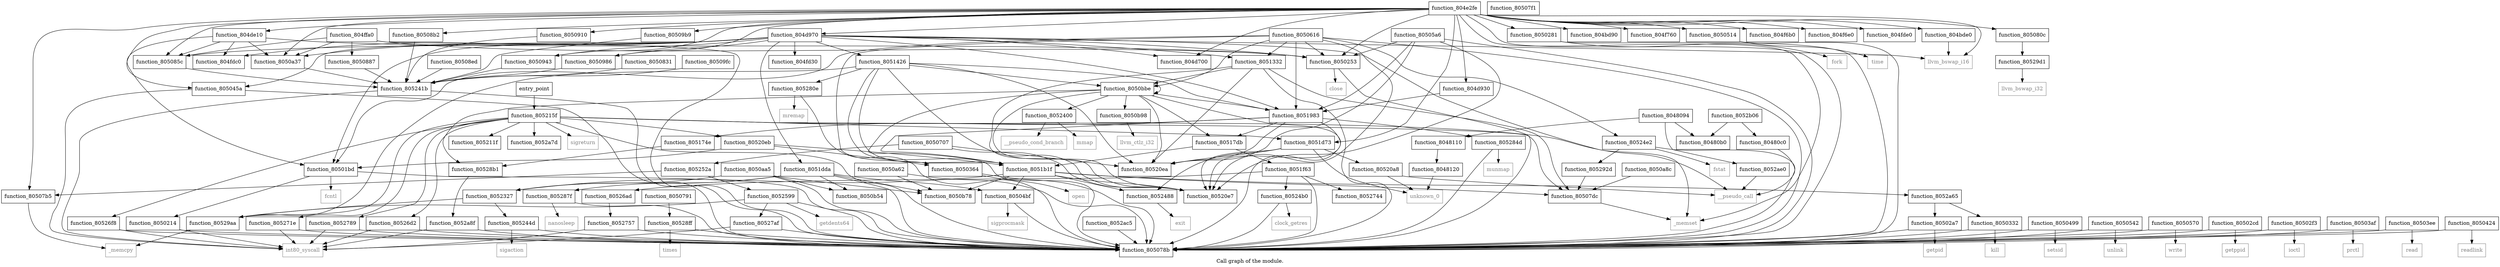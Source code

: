 digraph "Call graph of the module." {
  label="Call graph of the module.";
  node [shape=record];

  Node_function_8050424 [label="{function_8050424}"];
  Node_function_8050b98 [label="{function_8050b98}"];
  Node_function_805085c [label="{function_805085c}"];
  Node_function_8050bbe [label="{function_8050bbe}"];
  Node_function_805045a [label="{function_805045a}"];
  Node_function_8050499 [label="{function_8050499}"];
  Node_function_80504bf [label="{function_80504bf}"];
  Node_function_8050514 [label="{function_8050514}"];
  Node_function_80520a8 [label="{function_80520a8}"];
  Node_function_8050542 [label="{function_8050542}"];
  Node_function_8050570 [label="{function_8050570}"];
  Node_function_80505a6 [label="{function_80505a6}"];
  Node_function_80520ea [label="{function_80520ea}"];
  Node_function_8050616 [label="{function_8050616}"];
  Node_function_8050a37 [label="{function_8050a37}"];
  Node_function_80507f1 [label="{function_80507f1}"];
  Node_function_8050887 [label="{function_8050887}"];
  Node_function_8050a62 [label="{function_8050a62}"];
  Node_function_8050707 [label="{function_8050707}"];
  Node_function_805078b [label="{function_805078b}"];
  Node_function_80508b2 [label="{function_80508b2}"];
  Node_function_8051dda [label="{function_8051dda}"];
  Node_function_80520e7 [label="{function_80520e7}"];
  Node_function_805080c [label="{function_805080c}"];
  Node_function_8050a8c [label="{function_8050a8c}"];
  Node_function_8051332 [label="{function_8051332}"];
  Node_function_80508ed [label="{function_80508ed}"];
  Node_function_8051426 [label="{function_8051426}"];
  Node_function_805174e [label="{function_805174e}"];
  Node_function_8050910 [label="{function_8050910}"];
  Node_function_8050791 [label="{function_8050791}"];
  Node_function_8050943 [label="{function_8050943}"];
  Node_function_8050aa5 [label="{function_8050aa5}"];
  Node_function_8051f63 [label="{function_8051f63}"];
  Node_function_80507b5 [label="{function_80507b5}"];
  Node_function_80517db [label="{function_80517db}"];
  Node_function_8050986 [label="{function_8050986}"];
  Node_function_80509b9 [label="{function_80509b9}"];
  Node_function_8051983 [label="{function_8051983}"];
  Node_function_8051b1f [label="{function_8051b1f}"];
  Node_function_80520eb [label="{function_80520eb}"];
  Node_function_80507dc [label="{function_80507dc}"];
  Node_function_8050b54 [label="{function_8050b54}"];
  Node_function_8050831 [label="{function_8050831}"];
  Node_function_805211f [label="{function_805211f}"];
  Node_function_8051d73 [label="{function_8051d73}"];
  Node_function_80509fc [label="{function_80509fc}"];
  Node_read [color="gray50", fontcolor="gray50", label="{read}"];
  Node_function_805215f [label="{function_805215f}"];
  Node_function_8052327 [label="{function_8052327}"];
  Node_function_8052400 [label="{function_8052400}"];
  Node_function_805241b [label="{function_805241b}"];
  Node_function_805244d [label="{function_805244d}"];
  Node_function_8052488 [label="{function_8052488}"];
  Node_function_80524b0 [label="{function_80524b0}"];
  Node_function_80524e2 [label="{function_80524e2}"];
  Node_function_805252a [label="{function_805252a}"];
  Node_function_8052599 [label="{function_8052599}"];
  Node_function_80526ad [label="{function_80526ad}"];
  Node_function_80526d2 [label="{function_80526d2}"];
  Node_function_80526f8 [label="{function_80526f8}"];
  Node_function_805271e [label="{function_805271e}"];
  Node_function_8052744 [label="{function_8052744}"];
  Node_function_8052757 [label="{function_8052757}"];
  Node_function_8052789 [label="{function_8052789}"];
  Node_function_80527af [label="{function_80527af}"];
  Node_function_805280e [label="{function_805280e}"];
  Node_function_805284d [label="{function_805284d}"];
  Node_function_805287f [label="{function_805287f}"];
  Node_function_80528b1 [label="{function_80528b1}"];
  Node_function_80528ff [label="{function_80528ff}"];
  Node_function_805292d [label="{function_805292d}"];
  Node_function_80529aa [label="{function_80529aa}"];
  Node_function_80529d1 [label="{function_80529d1}"];
  Node_function_8052a65 [label="{function_8052a65}"];
  Node_function_8052a7d [label="{function_8052a7d}"];
  Node_function_8052a8f [label="{function_8052a8f}"];
  Node_function_8052ac5 [label="{function_8052ac5}"];
  Node_function_8052ae0 [label="{function_8052ae0}"];
  Node_function_8052b06 [label="{function_8052b06}"];
  Node_llvm_ctlz_i32 [color="gray50", fontcolor="gray50", label="{llvm_ctlz_i32}"];
  Node_llvm_bswap_i32 [color="gray50", fontcolor="gray50", label="{llvm_bswap_i32}"];
  Node__memset [color="gray50", fontcolor="gray50", label="{_memset}"];
  Node__memcpy [color="gray50", fontcolor="gray50", label="{_memcpy}"];
  Node_llvm_bswap_i16 [color="gray50", fontcolor="gray50", label="{llvm_bswap_i16}"];
  Node_unknown_0 [color="gray50", fontcolor="gray50", label="{unknown_0}"];
  Node_fcntl [color="gray50", fontcolor="gray50", label="{fcntl}"];
  Node_int80_syscall [color="gray50", fontcolor="gray50", label="{int80_syscall}"];
  Node_close [color="gray50", fontcolor="gray50", label="{close}"];
  Node_fork [color="gray50", fontcolor="gray50", label="{fork}"];
  Node_getpid [color="gray50", fontcolor="gray50", label="{getpid}"];
  Node_getppid [color="gray50", fontcolor="gray50", label="{getppid}"];
  Node_ioctl [color="gray50", fontcolor="gray50", label="{ioctl}"];
  Node_kill [color="gray50", fontcolor="gray50", label="{kill}"];
  Node_open [color="gray50", fontcolor="gray50", label="{open}"];
  Node_prctl [color="gray50", fontcolor="gray50", label="{prctl}"];
  Node_readlink [color="gray50", fontcolor="gray50", label="{readlink}"];
  Node_setsid [color="gray50", fontcolor="gray50", label="{setsid}"];
  Node_sigprocmask [color="gray50", fontcolor="gray50", label="{sigprocmask}"];
  Node_time [color="gray50", fontcolor="gray50", label="{time}"];
  Node_unlink [color="gray50", fontcolor="gray50", label="{unlink}"];
  Node_write [color="gray50", fontcolor="gray50", label="{write}"];
  Node_sigreturn [color="gray50", fontcolor="gray50", label="{sigreturn}"];
  Node_mmap [color="gray50", fontcolor="gray50", label="{mmap}"];
  Node_sigaction [color="gray50", fontcolor="gray50", label="{sigaction}"];
  Node_exit [color="gray50", fontcolor="gray50", label="{exit}"];
  Node_clock_getres [color="gray50", fontcolor="gray50", label="{clock_getres}"];
  Node_fstat [color="gray50", fontcolor="gray50", label="{fstat}"];
  Node_getdents64 [color="gray50", fontcolor="gray50", label="{getdents64}"];
  Node_mremap [color="gray50", fontcolor="gray50", label="{mremap}"];
  Node_munmap [color="gray50", fontcolor="gray50", label="{munmap}"];
  Node_nanosleep [color="gray50", fontcolor="gray50", label="{nanosleep}"];
  Node_times [color="gray50", fontcolor="gray50", label="{times}"];
  Node_function_8050b78 [label="{function_8050b78}"];
  Node___pseudo_call [color="gray50", fontcolor="gray50", label="{__pseudo_call}"];
  Node___pseudo_cond_branch [color="gray50", fontcolor="gray50", label="{__pseudo_cond_branch}"];
  Node_function_8048094 [label="{function_8048094}"];
  Node_function_80480b0 [label="{function_80480b0}"];
  Node_function_80480c0 [label="{function_80480c0}"];
  Node_function_8048110 [label="{function_8048110}"];
  Node_function_8048120 [label="{function_8048120}"];
  Node_entry_point [label="{entry_point}"];
  Node_function_804bd90 [label="{function_804bd90}"];
  Node_function_804f760 [label="{function_804f760}"];
  Node_function_804bde0 [label="{function_804bde0}"];
  Node_function_804d700 [label="{function_804d700}"];
  Node_function_804d930 [label="{function_804d930}"];
  Node_function_804d970 [label="{function_804d970}"];
  Node_function_804de10 [label="{function_804de10}"];
  Node_function_804e2fe [label="{function_804e2fe}"];
  Node_function_804f6b0 [label="{function_804f6b0}"];
  Node_function_804f6e0 [label="{function_804f6e0}"];
  Node_function_804fd30 [label="{function_804fd30}"];
  Node_function_804fdc0 [label="{function_804fdc0}"];
  Node_function_804fde0 [label="{function_804fde0}"];
  Node_function_804ffa0 [label="{function_804ffa0}"];
  Node_function_80501bd [label="{function_80501bd}"];
  Node_function_8050214 [label="{function_8050214}"];
  Node_function_8050253 [label="{function_8050253}"];
  Node_function_8050281 [label="{function_8050281}"];
  Node_function_80502a7 [label="{function_80502a7}"];
  Node_function_80502cd [label="{function_80502cd}"];
  Node_function_80502f3 [label="{function_80502f3}"];
  Node_function_8050332 [label="{function_8050332}"];
  Node_function_8050364 [label="{function_8050364}"];
  Node_function_80503af [label="{function_80503af}"];
  Node_function_80503ee [label="{function_80503ee}"];
  Node_function_8050424 -> Node_function_805078b;
  Node_function_8050424 -> Node_readlink;
  Node_function_8050b98 -> Node_llvm_ctlz_i32;
  Node_function_805085c -> Node_function_805241b;
  Node_function_8050bbe -> Node_function_8050b98;
  Node_function_8050bbe -> Node_function_8050bbe;
  Node_function_8050bbe -> Node_function_80520ea;
  Node_function_8050bbe -> Node_function_805078b;
  Node_function_8050bbe -> Node_function_80520e7;
  Node_function_8050bbe -> Node_function_80517db;
  Node_function_8050bbe -> Node_function_8051983;
  Node_function_8050bbe -> Node_function_8051b1f;
  Node_function_8050bbe -> Node_function_8052400;
  Node_function_8050bbe -> Node_function_80528b1;
  Node_function_805045a -> Node_function_805078b;
  Node_function_805045a -> Node_int80_syscall;
  Node_function_8050499 -> Node_function_805078b;
  Node_function_8050499 -> Node_setsid;
  Node_function_80504bf -> Node_function_805078b;
  Node_function_80504bf -> Node_sigprocmask;
  Node_function_8050514 -> Node_function_805078b;
  Node_function_8050514 -> Node_time;
  Node_function_80520a8 -> Node_unknown_0;
  Node_function_80520a8 -> Node___pseudo_call;
  Node_function_8050542 -> Node_function_805078b;
  Node_function_8050542 -> Node_unlink;
  Node_function_8050570 -> Node_function_805078b;
  Node_function_8050570 -> Node_write;
  Node_function_80505a6 -> Node_function_80520ea;
  Node_function_80505a6 -> Node_function_805078b;
  Node_function_80505a6 -> Node_function_80520e7;
  Node_function_80505a6 -> Node_function_8051983;
  Node_function_80505a6 -> Node_function_8050253;
  Node_function_8050616 -> Node_function_8050bbe;
  Node_function_8050616 -> Node_function_805078b;
  Node_function_8050616 -> Node_function_80520e7;
  Node_function_8050616 -> Node_function_8051332;
  Node_function_8050616 -> Node_function_8051983;
  Node_function_8050616 -> Node_function_80524e2;
  Node_function_8050616 -> Node_function_80501bd;
  Node_function_8050616 -> Node_function_8050253;
  Node_function_8050616 -> Node_function_8050364;
  Node_function_8050a37 -> Node_function_805241b;
  Node_function_8050887 -> Node_function_805241b;
  Node_function_8050a62 -> Node_function_805078b;
  Node_function_8050a62 -> Node_function_8050b78;
  Node_function_8050707 -> Node_function_80520ea;
  Node_function_8050707 -> Node_function_80520e7;
  Node_function_8050707 -> Node_function_805252a;
  Node_function_80508b2 -> Node_function_805241b;
  Node_function_8051dda -> Node_function_80504bf;
  Node_function_8051dda -> Node_function_805078b;
  Node_function_8051dda -> Node_function_8050b54;
  Node_function_8051dda -> Node_function_8052327;
  Node_function_8051dda -> Node_function_805287f;
  Node_function_8051dda -> Node_function_8050b78;
  Node_function_805080c -> Node_function_80529d1;
  Node_function_8050a8c -> Node_function_80507dc;
  Node_function_8051332 -> Node_function_8050bbe;
  Node_function_8051332 -> Node_function_80520ea;
  Node_function_8051332 -> Node_function_805078b;
  Node_function_8051332 -> Node_function_80520e7;
  Node_function_8051332 -> Node_function_80507dc;
  Node_function_80508ed -> Node_function_805241b;
  Node_function_8051426 -> Node_function_8050bbe;
  Node_function_8051426 -> Node_function_80520ea;
  Node_function_8051426 -> Node_function_805078b;
  Node_function_8051426 -> Node_function_80520e7;
  Node_function_8051426 -> Node_function_8051983;
  Node_function_8051426 -> Node_function_8051b1f;
  Node_function_8051426 -> Node_function_805280e;
  Node_function_8051426 -> Node_function_80529aa;
  Node_function_805174e -> Node_function_80528b1;
  Node_function_8050910 -> Node_function_805241b;
  Node_function_8050791 -> Node_function_80528ff;
  Node_function_8050943 -> Node_function_805241b;
  Node_function_8050aa5 -> Node_function_805078b;
  Node_function_8050aa5 -> Node_function_8050b54;
  Node_function_8050aa5 -> Node_function_8052327;
  Node_function_8050aa5 -> Node_function_8050b78;
  Node_function_8051f63 -> Node_function_805078b;
  Node_function_8051f63 -> Node_function_80524b0;
  Node_function_8051f63 -> Node_function_80526ad;
  Node_function_8051f63 -> Node_function_8052744;
  Node_function_80507b5 -> Node__memcpy;
  Node_function_80517db -> Node_function_8051f63;
  Node_function_80517db -> Node_function_8051b1f;
  Node_function_8050986 -> Node_function_805241b;
  Node_function_80509b9 -> Node_function_805241b;
  Node_function_8051983 -> Node_function_80520ea;
  Node_function_8051983 -> Node_function_80520e7;
  Node_function_8051983 -> Node_function_805174e;
  Node_function_8051983 -> Node_function_80517db;
  Node_function_8051983 -> Node_function_8051b1f;
  Node_function_8051983 -> Node_function_805284d;
  Node_function_8051b1f -> Node_function_80504bf;
  Node_function_8051b1f -> Node_function_80520e7;
  Node_function_8051b1f -> Node_function_80507dc;
  Node_function_8051b1f -> Node_function_8052327;
  Node_function_8051b1f -> Node_function_8052488;
  Node_function_8051b1f -> Node_function_8052a65;
  Node_function_8051b1f -> Node_function_8050b78;
  Node_function_80520eb -> Node_function_8051b1f;
  Node_function_80520eb -> Node_function_80501bd;
  Node_function_80520eb -> Node_function_8050364;
  Node_function_80507dc -> Node__memset;
  Node_function_8050831 -> Node_function_805241b;
  Node_function_8051d73 -> Node_function_80520a8;
  Node_function_8051d73 -> Node_function_80520ea;
  Node_function_8051d73 -> Node_function_80520e7;
  Node_function_8051d73 -> Node_function_8052488;
  Node_function_8051d73 -> Node_unknown_0;
  Node_function_80509fc -> Node_function_805241b;
  Node_function_805215f -> Node_function_805078b;
  Node_function_805215f -> Node_function_80520eb;
  Node_function_805215f -> Node_function_80507dc;
  Node_function_805215f -> Node_function_805211f;
  Node_function_805215f -> Node_function_8051d73;
  Node_function_805215f -> Node_function_80526d2;
  Node_function_805215f -> Node_function_80526f8;
  Node_function_805215f -> Node_function_805271e;
  Node_function_805215f -> Node_function_8052789;
  Node_function_805215f -> Node_function_80529aa;
  Node_function_805215f -> Node_function_8052a7d;
  Node_function_805215f -> Node_sigreturn;
  Node_function_805215f -> Node___pseudo_call;
  Node_function_8052327 -> Node_function_805244d;
  Node_function_8052327 -> Node_function_80529aa;
  Node_function_8052400 -> Node_mmap;
  Node_function_8052400 -> Node___pseudo_cond_branch;
  Node_function_805241b -> Node_function_805078b;
  Node_function_805241b -> Node_int80_syscall;
  Node_function_805244d -> Node_function_805078b;
  Node_function_805244d -> Node_sigaction;
  Node_function_8052488 -> Node_exit;
  Node_function_80524b0 -> Node_function_805078b;
  Node_function_80524b0 -> Node_clock_getres;
  Node_function_80524e2 -> Node_function_805078b;
  Node_function_80524e2 -> Node_function_805292d;
  Node_function_80524e2 -> Node_fstat;
  Node_function_805252a -> Node_function_80507b5;
  Node_function_805252a -> Node_function_8052599;
  Node_function_8052599 -> Node_function_805078b;
  Node_function_8052599 -> Node_function_80527af;
  Node_function_8052599 -> Node_function_80529aa;
  Node_function_8052599 -> Node_getdents64;
  Node_function_80526ad -> Node_function_8052757;
  Node_function_80526d2 -> Node_function_805078b;
  Node_function_80526d2 -> Node_int80_syscall;
  Node_function_80526f8 -> Node_function_805078b;
  Node_function_80526f8 -> Node_int80_syscall;
  Node_function_805271e -> Node_function_805078b;
  Node_function_805271e -> Node_int80_syscall;
  Node_function_8052757 -> Node_function_805078b;
  Node_function_8052757 -> Node_int80_syscall;
  Node_function_8052789 -> Node_function_805078b;
  Node_function_8052789 -> Node_int80_syscall;
  Node_function_80527af -> Node_function_805078b;
  Node_function_80527af -> Node_int80_syscall;
  Node_function_805280e -> Node_function_805078b;
  Node_function_805280e -> Node_mremap;
  Node_function_805284d -> Node_function_805078b;
  Node_function_805284d -> Node_munmap;
  Node_function_805287f -> Node_function_805078b;
  Node_function_805287f -> Node_nanosleep;
  Node_function_80528b1 -> Node_function_8052a8f;
  Node_function_80528ff -> Node_function_805078b;
  Node_function_80528ff -> Node_times;
  Node_function_805292d -> Node_function_80507dc;
  Node_function_80529aa -> Node__memcpy;
  Node_function_80529d1 -> Node_llvm_bswap_i32;
  Node_function_8052a65 -> Node_function_80502a7;
  Node_function_8052a65 -> Node_function_8050332;
  Node_function_8052a8f -> Node_function_805078b;
  Node_function_8052a8f -> Node_int80_syscall;
  Node_function_8052ac5 -> Node_function_805078b;
  Node_function_8052ae0 -> Node___pseudo_call;
  Node_function_8052b06 -> Node_function_80480b0;
  Node_function_8052b06 -> Node_function_80480c0;
  Node_function_8048094 -> Node_function_8052ae0;
  Node_function_8048094 -> Node_function_80480b0;
  Node_function_8048094 -> Node_function_8048110;
  Node_function_80480c0 -> Node___pseudo_call;
  Node_function_8048110 -> Node_function_8048120;
  Node_function_8048120 -> Node_unknown_0;
  Node_entry_point -> Node_function_805215f;
  Node_function_804bde0 -> Node_llvm_bswap_i16;
  Node_function_804d930 -> Node_function_8051983;
  Node_function_804d970 -> Node_function_805085c;
  Node_function_804d970 -> Node_function_805045a;
  Node_function_804d970 -> Node_function_8050a37;
  Node_function_804d970 -> Node_function_8051dda;
  Node_function_804d970 -> Node_function_8051332;
  Node_function_804d970 -> Node_function_8051426;
  Node_function_804d970 -> Node_function_8050943;
  Node_function_804d970 -> Node_function_8050986;
  Node_function_804d970 -> Node_function_8051983;
  Node_function_804d970 -> Node__memset;
  Node_function_804d970 -> Node_llvm_bswap_i16;
  Node_function_804d970 -> Node_function_804d700;
  Node_function_804d970 -> Node_function_804fd30;
  Node_function_804d970 -> Node_function_804fdc0;
  Node_function_804d970 -> Node_function_80501bd;
  Node_function_804d970 -> Node_function_8050253;
  Node_function_804de10 -> Node_function_805085c;
  Node_function_804de10 -> Node_function_8050a37;
  Node_function_804de10 -> Node_function_804fdc0;
  Node_function_804de10 -> Node_function_80501bd;
  Node_function_804de10 -> Node_function_8050253;
  Node_function_804e2fe -> Node_function_805085c;
  Node_function_804e2fe -> Node_function_805045a;
  Node_function_804e2fe -> Node_function_8050514;
  Node_function_804e2fe -> Node_function_8050a37;
  Node_function_804e2fe -> Node_function_805078b;
  Node_function_804e2fe -> Node_function_80508b2;
  Node_function_804e2fe -> Node_function_805080c;
  Node_function_804e2fe -> Node_function_8050910;
  Node_function_804e2fe -> Node_function_8050943;
  Node_function_804e2fe -> Node_function_80507b5;
  Node_function_804e2fe -> Node_function_8050986;
  Node_function_804e2fe -> Node_function_80509b9;
  Node_function_804e2fe -> Node_function_8051d73;
  Node_function_804e2fe -> Node__memset;
  Node_function_804e2fe -> Node_llvm_bswap_i16;
  Node_function_804e2fe -> Node_function_804bd90;
  Node_function_804e2fe -> Node_function_804f760;
  Node_function_804e2fe -> Node_function_804bde0;
  Node_function_804e2fe -> Node_function_804d700;
  Node_function_804e2fe -> Node_function_804d930;
  Node_function_804e2fe -> Node_function_804d970;
  Node_function_804e2fe -> Node_function_804de10;
  Node_function_804e2fe -> Node_function_804f6b0;
  Node_function_804e2fe -> Node_function_804f6e0;
  Node_function_804e2fe -> Node_function_804fde0;
  Node_function_804e2fe -> Node_function_8050253;
  Node_function_804e2fe -> Node_function_8050281;
  Node_function_804ffa0 -> Node_function_805085c;
  Node_function_804ffa0 -> Node_function_8050a37;
  Node_function_804ffa0 -> Node_function_8050887;
  Node_function_804ffa0 -> Node_function_805078b;
  Node_function_804ffa0 -> Node_function_8050253;
  Node_function_80501bd -> Node_function_805078b;
  Node_function_80501bd -> Node_fcntl;
  Node_function_80501bd -> Node_function_8050214;
  Node_function_8050214 -> Node_function_805078b;
  Node_function_8050214 -> Node_int80_syscall;
  Node_function_8050253 -> Node_function_805078b;
  Node_function_8050253 -> Node_close;
  Node_function_8050281 -> Node_function_805078b;
  Node_function_8050281 -> Node_fork;
  Node_function_80502a7 -> Node_function_805078b;
  Node_function_80502a7 -> Node_getpid;
  Node_function_80502cd -> Node_function_805078b;
  Node_function_80502cd -> Node_getppid;
  Node_function_80502f3 -> Node_function_805078b;
  Node_function_80502f3 -> Node_ioctl;
  Node_function_8050332 -> Node_function_805078b;
  Node_function_8050332 -> Node_kill;
  Node_function_8050364 -> Node_function_805078b;
  Node_function_8050364 -> Node_open;
  Node_function_80503af -> Node_function_805078b;
  Node_function_80503af -> Node_prctl;
  Node_function_80503ee -> Node_function_805078b;
  Node_function_80503ee -> Node_read;
}
